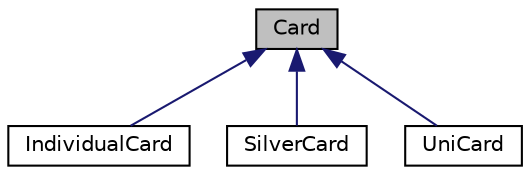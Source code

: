 digraph "Card"
{
  edge [fontname="Helvetica",fontsize="10",labelfontname="Helvetica",labelfontsize="10"];
  node [fontname="Helvetica",fontsize="10",shape=record];
  Node0 [label="Card",height=0.2,width=0.4,color="black", fillcolor="grey75", style="filled", fontcolor="black"];
  Node0 -> Node1 [dir="back",color="midnightblue",fontsize="10",style="solid",fontname="Helvetica"];
  Node1 [label="IndividualCard",height=0.2,width=0.4,color="black", fillcolor="white", style="filled",URL="$classIndividualCard.html"];
  Node0 -> Node2 [dir="back",color="midnightblue",fontsize="10",style="solid",fontname="Helvetica"];
  Node2 [label="SilverCard",height=0.2,width=0.4,color="black", fillcolor="white", style="filled",URL="$classSilverCard.html"];
  Node0 -> Node3 [dir="back",color="midnightblue",fontsize="10",style="solid",fontname="Helvetica"];
  Node3 [label="UniCard",height=0.2,width=0.4,color="black", fillcolor="white", style="filled",URL="$classUniCard.html"];
}

